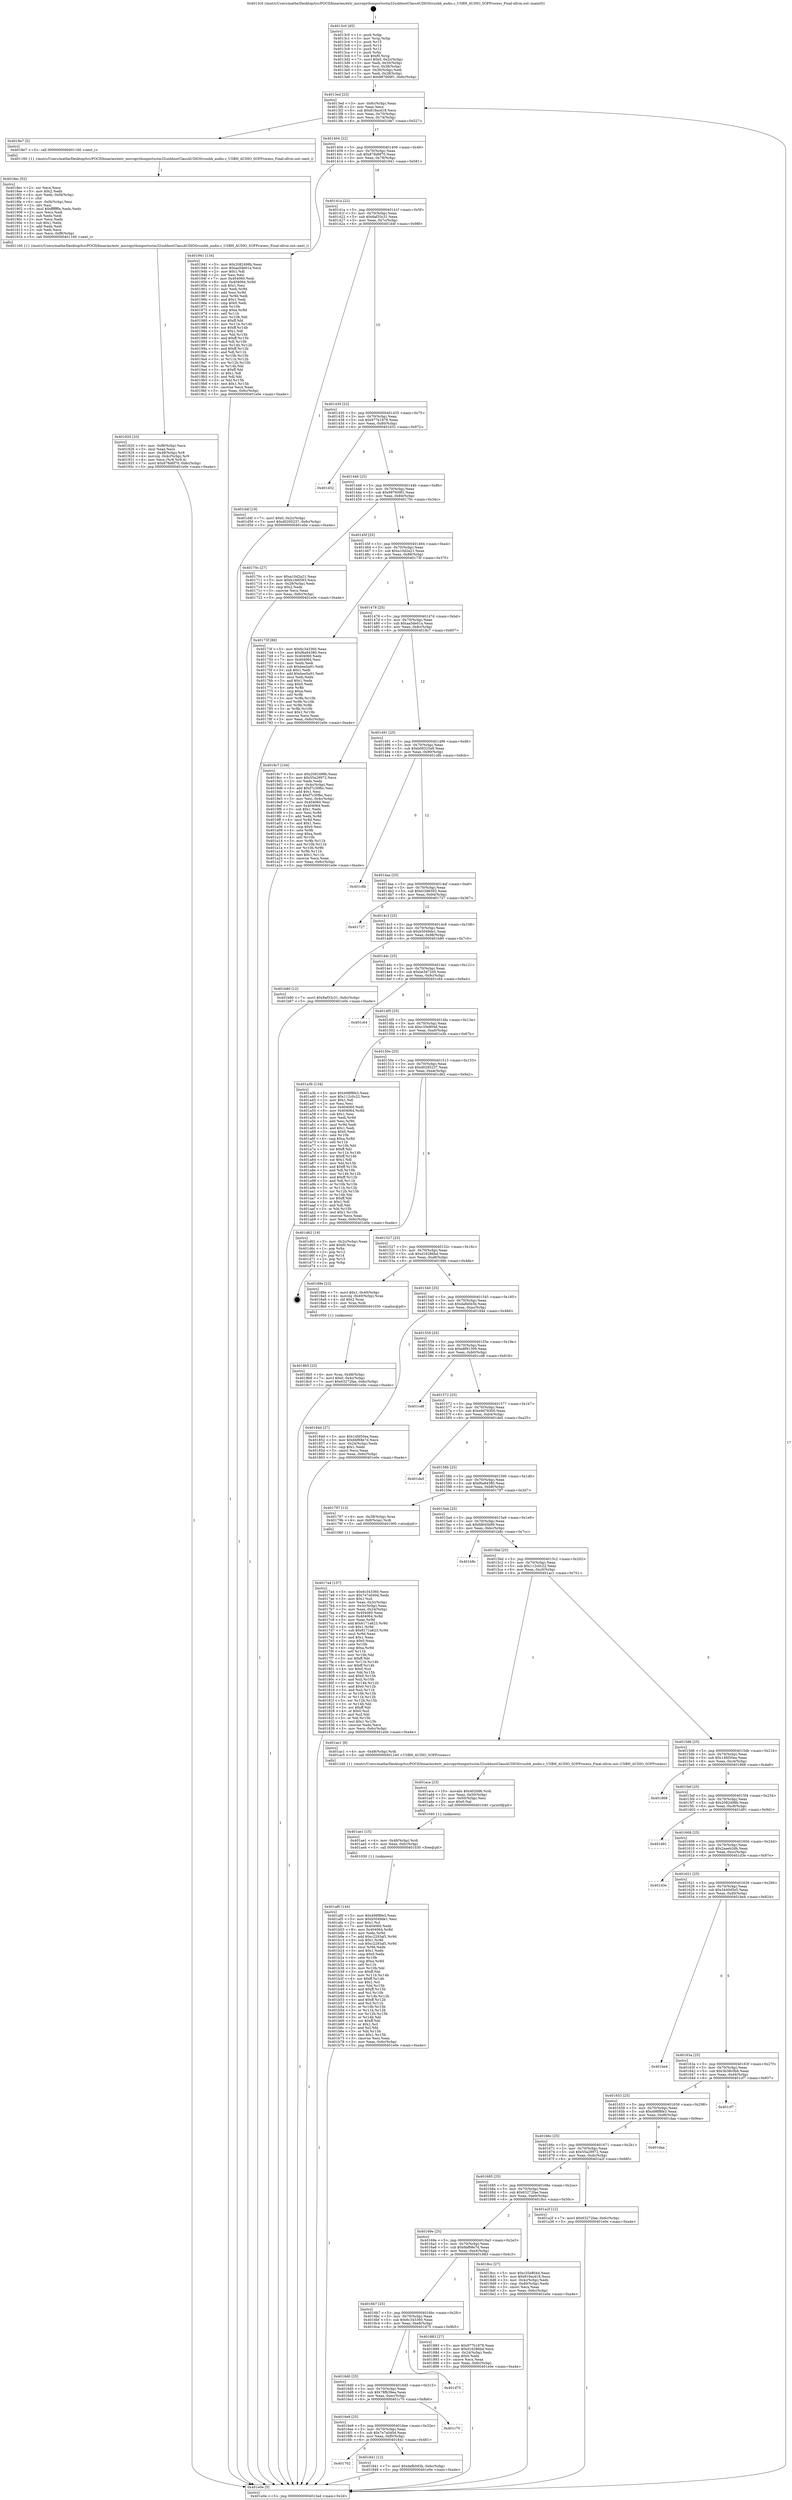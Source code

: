 digraph "0x4013c0" {
  label = "0x4013c0 (/mnt/c/Users/mathe/Desktop/tcc/POCII/binaries/extr_micropythonportsstm32usbhostClassAUDIOSrcusbh_audio.c_USBH_AUDIO_SOFProcess_Final-ollvm.out::main(0))"
  labelloc = "t"
  node[shape=record]

  Entry [label="",width=0.3,height=0.3,shape=circle,fillcolor=black,style=filled]
  "0x4013ed" [label="{
     0x4013ed [23]\l
     | [instrs]\l
     &nbsp;&nbsp;0x4013ed \<+3\>: mov -0x6c(%rbp),%eax\l
     &nbsp;&nbsp;0x4013f0 \<+2\>: mov %eax,%ecx\l
     &nbsp;&nbsp;0x4013f2 \<+6\>: sub $0x819acd18,%ecx\l
     &nbsp;&nbsp;0x4013f8 \<+3\>: mov %eax,-0x70(%rbp)\l
     &nbsp;&nbsp;0x4013fb \<+3\>: mov %ecx,-0x74(%rbp)\l
     &nbsp;&nbsp;0x4013fe \<+6\>: je 00000000004018e7 \<main+0x527\>\l
  }"]
  "0x4018e7" [label="{
     0x4018e7 [5]\l
     | [instrs]\l
     &nbsp;&nbsp;0x4018e7 \<+5\>: call 0000000000401160 \<next_i\>\l
     | [calls]\l
     &nbsp;&nbsp;0x401160 \{1\} (/mnt/c/Users/mathe/Desktop/tcc/POCII/binaries/extr_micropythonportsstm32usbhostClassAUDIOSrcusbh_audio.c_USBH_AUDIO_SOFProcess_Final-ollvm.out::next_i)\l
  }"]
  "0x401404" [label="{
     0x401404 [22]\l
     | [instrs]\l
     &nbsp;&nbsp;0x401404 \<+5\>: jmp 0000000000401409 \<main+0x49\>\l
     &nbsp;&nbsp;0x401409 \<+3\>: mov -0x70(%rbp),%eax\l
     &nbsp;&nbsp;0x40140c \<+5\>: sub $0x878d6f70,%eax\l
     &nbsp;&nbsp;0x401411 \<+3\>: mov %eax,-0x78(%rbp)\l
     &nbsp;&nbsp;0x401414 \<+6\>: je 0000000000401941 \<main+0x581\>\l
  }"]
  Exit [label="",width=0.3,height=0.3,shape=circle,fillcolor=black,style=filled,peripheries=2]
  "0x401941" [label="{
     0x401941 [134]\l
     | [instrs]\l
     &nbsp;&nbsp;0x401941 \<+5\>: mov $0x2082498b,%eax\l
     &nbsp;&nbsp;0x401946 \<+5\>: mov $0xaa5de01a,%ecx\l
     &nbsp;&nbsp;0x40194b \<+2\>: mov $0x1,%dl\l
     &nbsp;&nbsp;0x40194d \<+2\>: xor %esi,%esi\l
     &nbsp;&nbsp;0x40194f \<+7\>: mov 0x404060,%edi\l
     &nbsp;&nbsp;0x401956 \<+8\>: mov 0x404064,%r8d\l
     &nbsp;&nbsp;0x40195e \<+3\>: sub $0x1,%esi\l
     &nbsp;&nbsp;0x401961 \<+3\>: mov %edi,%r9d\l
     &nbsp;&nbsp;0x401964 \<+3\>: add %esi,%r9d\l
     &nbsp;&nbsp;0x401967 \<+4\>: imul %r9d,%edi\l
     &nbsp;&nbsp;0x40196b \<+3\>: and $0x1,%edi\l
     &nbsp;&nbsp;0x40196e \<+3\>: cmp $0x0,%edi\l
     &nbsp;&nbsp;0x401971 \<+4\>: sete %r10b\l
     &nbsp;&nbsp;0x401975 \<+4\>: cmp $0xa,%r8d\l
     &nbsp;&nbsp;0x401979 \<+4\>: setl %r11b\l
     &nbsp;&nbsp;0x40197d \<+3\>: mov %r10b,%bl\l
     &nbsp;&nbsp;0x401980 \<+3\>: xor $0xff,%bl\l
     &nbsp;&nbsp;0x401983 \<+3\>: mov %r11b,%r14b\l
     &nbsp;&nbsp;0x401986 \<+4\>: xor $0xff,%r14b\l
     &nbsp;&nbsp;0x40198a \<+3\>: xor $0x1,%dl\l
     &nbsp;&nbsp;0x40198d \<+3\>: mov %bl,%r15b\l
     &nbsp;&nbsp;0x401990 \<+4\>: and $0xff,%r15b\l
     &nbsp;&nbsp;0x401994 \<+3\>: and %dl,%r10b\l
     &nbsp;&nbsp;0x401997 \<+3\>: mov %r14b,%r12b\l
     &nbsp;&nbsp;0x40199a \<+4\>: and $0xff,%r12b\l
     &nbsp;&nbsp;0x40199e \<+3\>: and %dl,%r11b\l
     &nbsp;&nbsp;0x4019a1 \<+3\>: or %r10b,%r15b\l
     &nbsp;&nbsp;0x4019a4 \<+3\>: or %r11b,%r12b\l
     &nbsp;&nbsp;0x4019a7 \<+3\>: xor %r12b,%r15b\l
     &nbsp;&nbsp;0x4019aa \<+3\>: or %r14b,%bl\l
     &nbsp;&nbsp;0x4019ad \<+3\>: xor $0xff,%bl\l
     &nbsp;&nbsp;0x4019b0 \<+3\>: or $0x1,%dl\l
     &nbsp;&nbsp;0x4019b3 \<+2\>: and %dl,%bl\l
     &nbsp;&nbsp;0x4019b5 \<+3\>: or %bl,%r15b\l
     &nbsp;&nbsp;0x4019b8 \<+4\>: test $0x1,%r15b\l
     &nbsp;&nbsp;0x4019bc \<+3\>: cmovne %ecx,%eax\l
     &nbsp;&nbsp;0x4019bf \<+3\>: mov %eax,-0x6c(%rbp)\l
     &nbsp;&nbsp;0x4019c2 \<+5\>: jmp 0000000000401e0e \<main+0xa4e\>\l
  }"]
  "0x40141a" [label="{
     0x40141a [22]\l
     | [instrs]\l
     &nbsp;&nbsp;0x40141a \<+5\>: jmp 000000000040141f \<main+0x5f\>\l
     &nbsp;&nbsp;0x40141f \<+3\>: mov -0x70(%rbp),%eax\l
     &nbsp;&nbsp;0x401422 \<+5\>: sub $0x8af33c31,%eax\l
     &nbsp;&nbsp;0x401427 \<+3\>: mov %eax,-0x7c(%rbp)\l
     &nbsp;&nbsp;0x40142a \<+6\>: je 0000000000401d4f \<main+0x98f\>\l
  }"]
  "0x401af0" [label="{
     0x401af0 [144]\l
     | [instrs]\l
     &nbsp;&nbsp;0x401af0 \<+5\>: mov $0x498f8fe3,%eax\l
     &nbsp;&nbsp;0x401af5 \<+5\>: mov $0xb5049de1,%esi\l
     &nbsp;&nbsp;0x401afa \<+2\>: mov $0x1,%cl\l
     &nbsp;&nbsp;0x401afc \<+7\>: mov 0x404060,%edx\l
     &nbsp;&nbsp;0x401b03 \<+8\>: mov 0x404064,%r8d\l
     &nbsp;&nbsp;0x401b0b \<+3\>: mov %edx,%r9d\l
     &nbsp;&nbsp;0x401b0e \<+7\>: add $0xc2293af1,%r9d\l
     &nbsp;&nbsp;0x401b15 \<+4\>: sub $0x1,%r9d\l
     &nbsp;&nbsp;0x401b19 \<+7\>: sub $0xc2293af1,%r9d\l
     &nbsp;&nbsp;0x401b20 \<+4\>: imul %r9d,%edx\l
     &nbsp;&nbsp;0x401b24 \<+3\>: and $0x1,%edx\l
     &nbsp;&nbsp;0x401b27 \<+3\>: cmp $0x0,%edx\l
     &nbsp;&nbsp;0x401b2a \<+4\>: sete %r10b\l
     &nbsp;&nbsp;0x401b2e \<+4\>: cmp $0xa,%r8d\l
     &nbsp;&nbsp;0x401b32 \<+4\>: setl %r11b\l
     &nbsp;&nbsp;0x401b36 \<+3\>: mov %r10b,%bl\l
     &nbsp;&nbsp;0x401b39 \<+3\>: xor $0xff,%bl\l
     &nbsp;&nbsp;0x401b3c \<+3\>: mov %r11b,%r14b\l
     &nbsp;&nbsp;0x401b3f \<+4\>: xor $0xff,%r14b\l
     &nbsp;&nbsp;0x401b43 \<+3\>: xor $0x1,%cl\l
     &nbsp;&nbsp;0x401b46 \<+3\>: mov %bl,%r15b\l
     &nbsp;&nbsp;0x401b49 \<+4\>: and $0xff,%r15b\l
     &nbsp;&nbsp;0x401b4d \<+3\>: and %cl,%r10b\l
     &nbsp;&nbsp;0x401b50 \<+3\>: mov %r14b,%r12b\l
     &nbsp;&nbsp;0x401b53 \<+4\>: and $0xff,%r12b\l
     &nbsp;&nbsp;0x401b57 \<+3\>: and %cl,%r11b\l
     &nbsp;&nbsp;0x401b5a \<+3\>: or %r10b,%r15b\l
     &nbsp;&nbsp;0x401b5d \<+3\>: or %r11b,%r12b\l
     &nbsp;&nbsp;0x401b60 \<+3\>: xor %r12b,%r15b\l
     &nbsp;&nbsp;0x401b63 \<+3\>: or %r14b,%bl\l
     &nbsp;&nbsp;0x401b66 \<+3\>: xor $0xff,%bl\l
     &nbsp;&nbsp;0x401b69 \<+3\>: or $0x1,%cl\l
     &nbsp;&nbsp;0x401b6c \<+2\>: and %cl,%bl\l
     &nbsp;&nbsp;0x401b6e \<+3\>: or %bl,%r15b\l
     &nbsp;&nbsp;0x401b71 \<+4\>: test $0x1,%r15b\l
     &nbsp;&nbsp;0x401b75 \<+3\>: cmovne %esi,%eax\l
     &nbsp;&nbsp;0x401b78 \<+3\>: mov %eax,-0x6c(%rbp)\l
     &nbsp;&nbsp;0x401b7b \<+5\>: jmp 0000000000401e0e \<main+0xa4e\>\l
  }"]
  "0x401d4f" [label="{
     0x401d4f [19]\l
     | [instrs]\l
     &nbsp;&nbsp;0x401d4f \<+7\>: movl $0x0,-0x2c(%rbp)\l
     &nbsp;&nbsp;0x401d56 \<+7\>: movl $0xd0295237,-0x6c(%rbp)\l
     &nbsp;&nbsp;0x401d5d \<+5\>: jmp 0000000000401e0e \<main+0xa4e\>\l
  }"]
  "0x401430" [label="{
     0x401430 [22]\l
     | [instrs]\l
     &nbsp;&nbsp;0x401430 \<+5\>: jmp 0000000000401435 \<main+0x75\>\l
     &nbsp;&nbsp;0x401435 \<+3\>: mov -0x70(%rbp),%eax\l
     &nbsp;&nbsp;0x401438 \<+5\>: sub $0x977b1878,%eax\l
     &nbsp;&nbsp;0x40143d \<+3\>: mov %eax,-0x80(%rbp)\l
     &nbsp;&nbsp;0x401440 \<+6\>: je 0000000000401d32 \<main+0x972\>\l
  }"]
  "0x401ae1" [label="{
     0x401ae1 [15]\l
     | [instrs]\l
     &nbsp;&nbsp;0x401ae1 \<+4\>: mov -0x48(%rbp),%rdi\l
     &nbsp;&nbsp;0x401ae5 \<+6\>: mov %eax,-0xfc(%rbp)\l
     &nbsp;&nbsp;0x401aeb \<+5\>: call 0000000000401030 \<free@plt\>\l
     | [calls]\l
     &nbsp;&nbsp;0x401030 \{1\} (unknown)\l
  }"]
  "0x401d32" [label="{
     0x401d32\l
  }", style=dashed]
  "0x401446" [label="{
     0x401446 [25]\l
     | [instrs]\l
     &nbsp;&nbsp;0x401446 \<+5\>: jmp 000000000040144b \<main+0x8b\>\l
     &nbsp;&nbsp;0x40144b \<+3\>: mov -0x70(%rbp),%eax\l
     &nbsp;&nbsp;0x40144e \<+5\>: sub $0x987609f1,%eax\l
     &nbsp;&nbsp;0x401453 \<+6\>: mov %eax,-0x84(%rbp)\l
     &nbsp;&nbsp;0x401459 \<+6\>: je 000000000040170c \<main+0x34c\>\l
  }"]
  "0x401aca" [label="{
     0x401aca [23]\l
     | [instrs]\l
     &nbsp;&nbsp;0x401aca \<+10\>: movabs $0x4020d6,%rdi\l
     &nbsp;&nbsp;0x401ad4 \<+3\>: mov %eax,-0x50(%rbp)\l
     &nbsp;&nbsp;0x401ad7 \<+3\>: mov -0x50(%rbp),%esi\l
     &nbsp;&nbsp;0x401ada \<+2\>: mov $0x0,%al\l
     &nbsp;&nbsp;0x401adc \<+5\>: call 0000000000401040 \<printf@plt\>\l
     | [calls]\l
     &nbsp;&nbsp;0x401040 \{1\} (unknown)\l
  }"]
  "0x40170c" [label="{
     0x40170c [27]\l
     | [instrs]\l
     &nbsp;&nbsp;0x40170c \<+5\>: mov $0xa10d2a21,%eax\l
     &nbsp;&nbsp;0x401711 \<+5\>: mov $0xb1fd6593,%ecx\l
     &nbsp;&nbsp;0x401716 \<+3\>: mov -0x28(%rbp),%edx\l
     &nbsp;&nbsp;0x401719 \<+3\>: cmp $0x2,%edx\l
     &nbsp;&nbsp;0x40171c \<+3\>: cmovne %ecx,%eax\l
     &nbsp;&nbsp;0x40171f \<+3\>: mov %eax,-0x6c(%rbp)\l
     &nbsp;&nbsp;0x401722 \<+5\>: jmp 0000000000401e0e \<main+0xa4e\>\l
  }"]
  "0x40145f" [label="{
     0x40145f [25]\l
     | [instrs]\l
     &nbsp;&nbsp;0x40145f \<+5\>: jmp 0000000000401464 \<main+0xa4\>\l
     &nbsp;&nbsp;0x401464 \<+3\>: mov -0x70(%rbp),%eax\l
     &nbsp;&nbsp;0x401467 \<+5\>: sub $0xa10d2a21,%eax\l
     &nbsp;&nbsp;0x40146c \<+6\>: mov %eax,-0x88(%rbp)\l
     &nbsp;&nbsp;0x401472 \<+6\>: je 000000000040173f \<main+0x37f\>\l
  }"]
  "0x401e0e" [label="{
     0x401e0e [5]\l
     | [instrs]\l
     &nbsp;&nbsp;0x401e0e \<+5\>: jmp 00000000004013ed \<main+0x2d\>\l
  }"]
  "0x4013c0" [label="{
     0x4013c0 [45]\l
     | [instrs]\l
     &nbsp;&nbsp;0x4013c0 \<+1\>: push %rbp\l
     &nbsp;&nbsp;0x4013c1 \<+3\>: mov %rsp,%rbp\l
     &nbsp;&nbsp;0x4013c4 \<+2\>: push %r15\l
     &nbsp;&nbsp;0x4013c6 \<+2\>: push %r14\l
     &nbsp;&nbsp;0x4013c8 \<+2\>: push %r12\l
     &nbsp;&nbsp;0x4013ca \<+1\>: push %rbx\l
     &nbsp;&nbsp;0x4013cb \<+7\>: sub $0xf0,%rsp\l
     &nbsp;&nbsp;0x4013d2 \<+7\>: movl $0x0,-0x2c(%rbp)\l
     &nbsp;&nbsp;0x4013d9 \<+3\>: mov %edi,-0x30(%rbp)\l
     &nbsp;&nbsp;0x4013dc \<+4\>: mov %rsi,-0x38(%rbp)\l
     &nbsp;&nbsp;0x4013e0 \<+3\>: mov -0x30(%rbp),%edi\l
     &nbsp;&nbsp;0x4013e3 \<+3\>: mov %edi,-0x28(%rbp)\l
     &nbsp;&nbsp;0x4013e6 \<+7\>: movl $0x987609f1,-0x6c(%rbp)\l
  }"]
  "0x401920" [label="{
     0x401920 [33]\l
     | [instrs]\l
     &nbsp;&nbsp;0x401920 \<+6\>: mov -0xf8(%rbp),%ecx\l
     &nbsp;&nbsp;0x401926 \<+3\>: imul %eax,%ecx\l
     &nbsp;&nbsp;0x401929 \<+4\>: mov -0x48(%rbp),%r8\l
     &nbsp;&nbsp;0x40192d \<+4\>: movslq -0x4c(%rbp),%r9\l
     &nbsp;&nbsp;0x401931 \<+4\>: mov %ecx,(%r8,%r9,4)\l
     &nbsp;&nbsp;0x401935 \<+7\>: movl $0x878d6f70,-0x6c(%rbp)\l
     &nbsp;&nbsp;0x40193c \<+5\>: jmp 0000000000401e0e \<main+0xa4e\>\l
  }"]
  "0x40173f" [label="{
     0x40173f [88]\l
     | [instrs]\l
     &nbsp;&nbsp;0x40173f \<+5\>: mov $0x6c343360,%eax\l
     &nbsp;&nbsp;0x401744 \<+5\>: mov $0xf6a94380,%ecx\l
     &nbsp;&nbsp;0x401749 \<+7\>: mov 0x404060,%edx\l
     &nbsp;&nbsp;0x401750 \<+7\>: mov 0x404064,%esi\l
     &nbsp;&nbsp;0x401757 \<+2\>: mov %edx,%edi\l
     &nbsp;&nbsp;0x401759 \<+6\>: sub $0xbee5a91,%edi\l
     &nbsp;&nbsp;0x40175f \<+3\>: sub $0x1,%edi\l
     &nbsp;&nbsp;0x401762 \<+6\>: add $0xbee5a91,%edi\l
     &nbsp;&nbsp;0x401768 \<+3\>: imul %edi,%edx\l
     &nbsp;&nbsp;0x40176b \<+3\>: and $0x1,%edx\l
     &nbsp;&nbsp;0x40176e \<+3\>: cmp $0x0,%edx\l
     &nbsp;&nbsp;0x401771 \<+4\>: sete %r8b\l
     &nbsp;&nbsp;0x401775 \<+3\>: cmp $0xa,%esi\l
     &nbsp;&nbsp;0x401778 \<+4\>: setl %r9b\l
     &nbsp;&nbsp;0x40177c \<+3\>: mov %r8b,%r10b\l
     &nbsp;&nbsp;0x40177f \<+3\>: and %r9b,%r10b\l
     &nbsp;&nbsp;0x401782 \<+3\>: xor %r9b,%r8b\l
     &nbsp;&nbsp;0x401785 \<+3\>: or %r8b,%r10b\l
     &nbsp;&nbsp;0x401788 \<+4\>: test $0x1,%r10b\l
     &nbsp;&nbsp;0x40178c \<+3\>: cmovne %ecx,%eax\l
     &nbsp;&nbsp;0x40178f \<+3\>: mov %eax,-0x6c(%rbp)\l
     &nbsp;&nbsp;0x401792 \<+5\>: jmp 0000000000401e0e \<main+0xa4e\>\l
  }"]
  "0x401478" [label="{
     0x401478 [25]\l
     | [instrs]\l
     &nbsp;&nbsp;0x401478 \<+5\>: jmp 000000000040147d \<main+0xbd\>\l
     &nbsp;&nbsp;0x40147d \<+3\>: mov -0x70(%rbp),%eax\l
     &nbsp;&nbsp;0x401480 \<+5\>: sub $0xaa5de01a,%eax\l
     &nbsp;&nbsp;0x401485 \<+6\>: mov %eax,-0x8c(%rbp)\l
     &nbsp;&nbsp;0x40148b \<+6\>: je 00000000004019c7 \<main+0x607\>\l
  }"]
  "0x4018ec" [label="{
     0x4018ec [52]\l
     | [instrs]\l
     &nbsp;&nbsp;0x4018ec \<+2\>: xor %ecx,%ecx\l
     &nbsp;&nbsp;0x4018ee \<+5\>: mov $0x2,%edx\l
     &nbsp;&nbsp;0x4018f3 \<+6\>: mov %edx,-0xf4(%rbp)\l
     &nbsp;&nbsp;0x4018f9 \<+1\>: cltd\l
     &nbsp;&nbsp;0x4018fa \<+6\>: mov -0xf4(%rbp),%esi\l
     &nbsp;&nbsp;0x401900 \<+2\>: idiv %esi\l
     &nbsp;&nbsp;0x401902 \<+6\>: imul $0xfffffffe,%edx,%edx\l
     &nbsp;&nbsp;0x401908 \<+2\>: mov %ecx,%edi\l
     &nbsp;&nbsp;0x40190a \<+2\>: sub %edx,%edi\l
     &nbsp;&nbsp;0x40190c \<+2\>: mov %ecx,%edx\l
     &nbsp;&nbsp;0x40190e \<+3\>: sub $0x1,%edx\l
     &nbsp;&nbsp;0x401911 \<+2\>: add %edx,%edi\l
     &nbsp;&nbsp;0x401913 \<+2\>: sub %edi,%ecx\l
     &nbsp;&nbsp;0x401915 \<+6\>: mov %ecx,-0xf8(%rbp)\l
     &nbsp;&nbsp;0x40191b \<+5\>: call 0000000000401160 \<next_i\>\l
     | [calls]\l
     &nbsp;&nbsp;0x401160 \{1\} (/mnt/c/Users/mathe/Desktop/tcc/POCII/binaries/extr_micropythonportsstm32usbhostClassAUDIOSrcusbh_audio.c_USBH_AUDIO_SOFProcess_Final-ollvm.out::next_i)\l
  }"]
  "0x4019c7" [label="{
     0x4019c7 [104]\l
     | [instrs]\l
     &nbsp;&nbsp;0x4019c7 \<+5\>: mov $0x2082498b,%eax\l
     &nbsp;&nbsp;0x4019cc \<+5\>: mov $0x55a29972,%ecx\l
     &nbsp;&nbsp;0x4019d1 \<+2\>: xor %edx,%edx\l
     &nbsp;&nbsp;0x4019d3 \<+3\>: mov -0x4c(%rbp),%esi\l
     &nbsp;&nbsp;0x4019d6 \<+6\>: add $0xf7c30fbc,%esi\l
     &nbsp;&nbsp;0x4019dc \<+3\>: add $0x1,%esi\l
     &nbsp;&nbsp;0x4019df \<+6\>: sub $0xf7c30fbc,%esi\l
     &nbsp;&nbsp;0x4019e5 \<+3\>: mov %esi,-0x4c(%rbp)\l
     &nbsp;&nbsp;0x4019e8 \<+7\>: mov 0x404060,%esi\l
     &nbsp;&nbsp;0x4019ef \<+7\>: mov 0x404064,%edi\l
     &nbsp;&nbsp;0x4019f6 \<+3\>: sub $0x1,%edx\l
     &nbsp;&nbsp;0x4019f9 \<+3\>: mov %esi,%r8d\l
     &nbsp;&nbsp;0x4019fc \<+3\>: add %edx,%r8d\l
     &nbsp;&nbsp;0x4019ff \<+4\>: imul %r8d,%esi\l
     &nbsp;&nbsp;0x401a03 \<+3\>: and $0x1,%esi\l
     &nbsp;&nbsp;0x401a06 \<+3\>: cmp $0x0,%esi\l
     &nbsp;&nbsp;0x401a09 \<+4\>: sete %r9b\l
     &nbsp;&nbsp;0x401a0d \<+3\>: cmp $0xa,%edi\l
     &nbsp;&nbsp;0x401a10 \<+4\>: setl %r10b\l
     &nbsp;&nbsp;0x401a14 \<+3\>: mov %r9b,%r11b\l
     &nbsp;&nbsp;0x401a17 \<+3\>: and %r10b,%r11b\l
     &nbsp;&nbsp;0x401a1a \<+3\>: xor %r10b,%r9b\l
     &nbsp;&nbsp;0x401a1d \<+3\>: or %r9b,%r11b\l
     &nbsp;&nbsp;0x401a20 \<+4\>: test $0x1,%r11b\l
     &nbsp;&nbsp;0x401a24 \<+3\>: cmovne %ecx,%eax\l
     &nbsp;&nbsp;0x401a27 \<+3\>: mov %eax,-0x6c(%rbp)\l
     &nbsp;&nbsp;0x401a2a \<+5\>: jmp 0000000000401e0e \<main+0xa4e\>\l
  }"]
  "0x401491" [label="{
     0x401491 [25]\l
     | [instrs]\l
     &nbsp;&nbsp;0x401491 \<+5\>: jmp 0000000000401496 \<main+0xd6\>\l
     &nbsp;&nbsp;0x401496 \<+3\>: mov -0x70(%rbp),%eax\l
     &nbsp;&nbsp;0x401499 \<+5\>: sub $0xb09325a9,%eax\l
     &nbsp;&nbsp;0x40149e \<+6\>: mov %eax,-0x90(%rbp)\l
     &nbsp;&nbsp;0x4014a4 \<+6\>: je 0000000000401c8b \<main+0x8cb\>\l
  }"]
  "0x4018b5" [label="{
     0x4018b5 [23]\l
     | [instrs]\l
     &nbsp;&nbsp;0x4018b5 \<+4\>: mov %rax,-0x48(%rbp)\l
     &nbsp;&nbsp;0x4018b9 \<+7\>: movl $0x0,-0x4c(%rbp)\l
     &nbsp;&nbsp;0x4018c0 \<+7\>: movl $0x63272fae,-0x6c(%rbp)\l
     &nbsp;&nbsp;0x4018c7 \<+5\>: jmp 0000000000401e0e \<main+0xa4e\>\l
  }"]
  "0x401c8b" [label="{
     0x401c8b\l
  }", style=dashed]
  "0x4014aa" [label="{
     0x4014aa [25]\l
     | [instrs]\l
     &nbsp;&nbsp;0x4014aa \<+5\>: jmp 00000000004014af \<main+0xef\>\l
     &nbsp;&nbsp;0x4014af \<+3\>: mov -0x70(%rbp),%eax\l
     &nbsp;&nbsp;0x4014b2 \<+5\>: sub $0xb1fd6593,%eax\l
     &nbsp;&nbsp;0x4014b7 \<+6\>: mov %eax,-0x94(%rbp)\l
     &nbsp;&nbsp;0x4014bd \<+6\>: je 0000000000401727 \<main+0x367\>\l
  }"]
  "0x401702" [label="{
     0x401702\l
  }", style=dashed]
  "0x401727" [label="{
     0x401727\l
  }", style=dashed]
  "0x4014c3" [label="{
     0x4014c3 [25]\l
     | [instrs]\l
     &nbsp;&nbsp;0x4014c3 \<+5\>: jmp 00000000004014c8 \<main+0x108\>\l
     &nbsp;&nbsp;0x4014c8 \<+3\>: mov -0x70(%rbp),%eax\l
     &nbsp;&nbsp;0x4014cb \<+5\>: sub $0xb5049de1,%eax\l
     &nbsp;&nbsp;0x4014d0 \<+6\>: mov %eax,-0x98(%rbp)\l
     &nbsp;&nbsp;0x4014d6 \<+6\>: je 0000000000401b80 \<main+0x7c0\>\l
  }"]
  "0x401841" [label="{
     0x401841 [12]\l
     | [instrs]\l
     &nbsp;&nbsp;0x401841 \<+7\>: movl $0xdafb0d3b,-0x6c(%rbp)\l
     &nbsp;&nbsp;0x401848 \<+5\>: jmp 0000000000401e0e \<main+0xa4e\>\l
  }"]
  "0x401b80" [label="{
     0x401b80 [12]\l
     | [instrs]\l
     &nbsp;&nbsp;0x401b80 \<+7\>: movl $0x8af33c31,-0x6c(%rbp)\l
     &nbsp;&nbsp;0x401b87 \<+5\>: jmp 0000000000401e0e \<main+0xa4e\>\l
  }"]
  "0x4014dc" [label="{
     0x4014dc [25]\l
     | [instrs]\l
     &nbsp;&nbsp;0x4014dc \<+5\>: jmp 00000000004014e1 \<main+0x121\>\l
     &nbsp;&nbsp;0x4014e1 \<+3\>: mov -0x70(%rbp),%eax\l
     &nbsp;&nbsp;0x4014e4 \<+5\>: sub $0xbe3d72d5,%eax\l
     &nbsp;&nbsp;0x4014e9 \<+6\>: mov %eax,-0x9c(%rbp)\l
     &nbsp;&nbsp;0x4014ef \<+6\>: je 0000000000401c64 \<main+0x8a4\>\l
  }"]
  "0x4016e9" [label="{
     0x4016e9 [25]\l
     | [instrs]\l
     &nbsp;&nbsp;0x4016e9 \<+5\>: jmp 00000000004016ee \<main+0x32e\>\l
     &nbsp;&nbsp;0x4016ee \<+3\>: mov -0x70(%rbp),%eax\l
     &nbsp;&nbsp;0x4016f1 \<+5\>: sub $0x7e7a040d,%eax\l
     &nbsp;&nbsp;0x4016f6 \<+6\>: mov %eax,-0xf0(%rbp)\l
     &nbsp;&nbsp;0x4016fc \<+6\>: je 0000000000401841 \<main+0x481\>\l
  }"]
  "0x401c64" [label="{
     0x401c64\l
  }", style=dashed]
  "0x4014f5" [label="{
     0x4014f5 [25]\l
     | [instrs]\l
     &nbsp;&nbsp;0x4014f5 \<+5\>: jmp 00000000004014fa \<main+0x13a\>\l
     &nbsp;&nbsp;0x4014fa \<+3\>: mov -0x70(%rbp),%eax\l
     &nbsp;&nbsp;0x4014fd \<+5\>: sub $0xc35e804d,%eax\l
     &nbsp;&nbsp;0x401502 \<+6\>: mov %eax,-0xa0(%rbp)\l
     &nbsp;&nbsp;0x401508 \<+6\>: je 0000000000401a3b \<main+0x67b\>\l
  }"]
  "0x401c70" [label="{
     0x401c70\l
  }", style=dashed]
  "0x401a3b" [label="{
     0x401a3b [134]\l
     | [instrs]\l
     &nbsp;&nbsp;0x401a3b \<+5\>: mov $0x498f8fe3,%eax\l
     &nbsp;&nbsp;0x401a40 \<+5\>: mov $0x112c0c22,%ecx\l
     &nbsp;&nbsp;0x401a45 \<+2\>: mov $0x1,%dl\l
     &nbsp;&nbsp;0x401a47 \<+2\>: xor %esi,%esi\l
     &nbsp;&nbsp;0x401a49 \<+7\>: mov 0x404060,%edi\l
     &nbsp;&nbsp;0x401a50 \<+8\>: mov 0x404064,%r8d\l
     &nbsp;&nbsp;0x401a58 \<+3\>: sub $0x1,%esi\l
     &nbsp;&nbsp;0x401a5b \<+3\>: mov %edi,%r9d\l
     &nbsp;&nbsp;0x401a5e \<+3\>: add %esi,%r9d\l
     &nbsp;&nbsp;0x401a61 \<+4\>: imul %r9d,%edi\l
     &nbsp;&nbsp;0x401a65 \<+3\>: and $0x1,%edi\l
     &nbsp;&nbsp;0x401a68 \<+3\>: cmp $0x0,%edi\l
     &nbsp;&nbsp;0x401a6b \<+4\>: sete %r10b\l
     &nbsp;&nbsp;0x401a6f \<+4\>: cmp $0xa,%r8d\l
     &nbsp;&nbsp;0x401a73 \<+4\>: setl %r11b\l
     &nbsp;&nbsp;0x401a77 \<+3\>: mov %r10b,%bl\l
     &nbsp;&nbsp;0x401a7a \<+3\>: xor $0xff,%bl\l
     &nbsp;&nbsp;0x401a7d \<+3\>: mov %r11b,%r14b\l
     &nbsp;&nbsp;0x401a80 \<+4\>: xor $0xff,%r14b\l
     &nbsp;&nbsp;0x401a84 \<+3\>: xor $0x1,%dl\l
     &nbsp;&nbsp;0x401a87 \<+3\>: mov %bl,%r15b\l
     &nbsp;&nbsp;0x401a8a \<+4\>: and $0xff,%r15b\l
     &nbsp;&nbsp;0x401a8e \<+3\>: and %dl,%r10b\l
     &nbsp;&nbsp;0x401a91 \<+3\>: mov %r14b,%r12b\l
     &nbsp;&nbsp;0x401a94 \<+4\>: and $0xff,%r12b\l
     &nbsp;&nbsp;0x401a98 \<+3\>: and %dl,%r11b\l
     &nbsp;&nbsp;0x401a9b \<+3\>: or %r10b,%r15b\l
     &nbsp;&nbsp;0x401a9e \<+3\>: or %r11b,%r12b\l
     &nbsp;&nbsp;0x401aa1 \<+3\>: xor %r12b,%r15b\l
     &nbsp;&nbsp;0x401aa4 \<+3\>: or %r14b,%bl\l
     &nbsp;&nbsp;0x401aa7 \<+3\>: xor $0xff,%bl\l
     &nbsp;&nbsp;0x401aaa \<+3\>: or $0x1,%dl\l
     &nbsp;&nbsp;0x401aad \<+2\>: and %dl,%bl\l
     &nbsp;&nbsp;0x401aaf \<+3\>: or %bl,%r15b\l
     &nbsp;&nbsp;0x401ab2 \<+4\>: test $0x1,%r15b\l
     &nbsp;&nbsp;0x401ab6 \<+3\>: cmovne %ecx,%eax\l
     &nbsp;&nbsp;0x401ab9 \<+3\>: mov %eax,-0x6c(%rbp)\l
     &nbsp;&nbsp;0x401abc \<+5\>: jmp 0000000000401e0e \<main+0xa4e\>\l
  }"]
  "0x40150e" [label="{
     0x40150e [25]\l
     | [instrs]\l
     &nbsp;&nbsp;0x40150e \<+5\>: jmp 0000000000401513 \<main+0x153\>\l
     &nbsp;&nbsp;0x401513 \<+3\>: mov -0x70(%rbp),%eax\l
     &nbsp;&nbsp;0x401516 \<+5\>: sub $0xd0295237,%eax\l
     &nbsp;&nbsp;0x40151b \<+6\>: mov %eax,-0xa4(%rbp)\l
     &nbsp;&nbsp;0x401521 \<+6\>: je 0000000000401d62 \<main+0x9a2\>\l
  }"]
  "0x4016d0" [label="{
     0x4016d0 [25]\l
     | [instrs]\l
     &nbsp;&nbsp;0x4016d0 \<+5\>: jmp 00000000004016d5 \<main+0x315\>\l
     &nbsp;&nbsp;0x4016d5 \<+3\>: mov -0x70(%rbp),%eax\l
     &nbsp;&nbsp;0x4016d8 \<+5\>: sub $0x78fb39ea,%eax\l
     &nbsp;&nbsp;0x4016dd \<+6\>: mov %eax,-0xec(%rbp)\l
     &nbsp;&nbsp;0x4016e3 \<+6\>: je 0000000000401c70 \<main+0x8b0\>\l
  }"]
  "0x401d62" [label="{
     0x401d62 [19]\l
     | [instrs]\l
     &nbsp;&nbsp;0x401d62 \<+3\>: mov -0x2c(%rbp),%eax\l
     &nbsp;&nbsp;0x401d65 \<+7\>: add $0xf0,%rsp\l
     &nbsp;&nbsp;0x401d6c \<+1\>: pop %rbx\l
     &nbsp;&nbsp;0x401d6d \<+2\>: pop %r12\l
     &nbsp;&nbsp;0x401d6f \<+2\>: pop %r14\l
     &nbsp;&nbsp;0x401d71 \<+2\>: pop %r15\l
     &nbsp;&nbsp;0x401d73 \<+1\>: pop %rbp\l
     &nbsp;&nbsp;0x401d74 \<+1\>: ret\l
  }"]
  "0x401527" [label="{
     0x401527 [25]\l
     | [instrs]\l
     &nbsp;&nbsp;0x401527 \<+5\>: jmp 000000000040152c \<main+0x16c\>\l
     &nbsp;&nbsp;0x40152c \<+3\>: mov -0x70(%rbp),%eax\l
     &nbsp;&nbsp;0x40152f \<+5\>: sub $0xd16286bd,%eax\l
     &nbsp;&nbsp;0x401534 \<+6\>: mov %eax,-0xa8(%rbp)\l
     &nbsp;&nbsp;0x40153a \<+6\>: je 000000000040189e \<main+0x4de\>\l
  }"]
  "0x401d75" [label="{
     0x401d75\l
  }", style=dashed]
  "0x40189e" [label="{
     0x40189e [23]\l
     | [instrs]\l
     &nbsp;&nbsp;0x40189e \<+7\>: movl $0x1,-0x40(%rbp)\l
     &nbsp;&nbsp;0x4018a5 \<+4\>: movslq -0x40(%rbp),%rax\l
     &nbsp;&nbsp;0x4018a9 \<+4\>: shl $0x2,%rax\l
     &nbsp;&nbsp;0x4018ad \<+3\>: mov %rax,%rdi\l
     &nbsp;&nbsp;0x4018b0 \<+5\>: call 0000000000401050 \<malloc@plt\>\l
     | [calls]\l
     &nbsp;&nbsp;0x401050 \{1\} (unknown)\l
  }"]
  "0x401540" [label="{
     0x401540 [25]\l
     | [instrs]\l
     &nbsp;&nbsp;0x401540 \<+5\>: jmp 0000000000401545 \<main+0x185\>\l
     &nbsp;&nbsp;0x401545 \<+3\>: mov -0x70(%rbp),%eax\l
     &nbsp;&nbsp;0x401548 \<+5\>: sub $0xdafb0d3b,%eax\l
     &nbsp;&nbsp;0x40154d \<+6\>: mov %eax,-0xac(%rbp)\l
     &nbsp;&nbsp;0x401553 \<+6\>: je 000000000040184d \<main+0x48d\>\l
  }"]
  "0x4016b7" [label="{
     0x4016b7 [25]\l
     | [instrs]\l
     &nbsp;&nbsp;0x4016b7 \<+5\>: jmp 00000000004016bc \<main+0x2fc\>\l
     &nbsp;&nbsp;0x4016bc \<+3\>: mov -0x70(%rbp),%eax\l
     &nbsp;&nbsp;0x4016bf \<+5\>: sub $0x6c343360,%eax\l
     &nbsp;&nbsp;0x4016c4 \<+6\>: mov %eax,-0xe8(%rbp)\l
     &nbsp;&nbsp;0x4016ca \<+6\>: je 0000000000401d75 \<main+0x9b5\>\l
  }"]
  "0x40184d" [label="{
     0x40184d [27]\l
     | [instrs]\l
     &nbsp;&nbsp;0x40184d \<+5\>: mov $0x14fd50ea,%eax\l
     &nbsp;&nbsp;0x401852 \<+5\>: mov $0x6bf68e7d,%ecx\l
     &nbsp;&nbsp;0x401857 \<+3\>: mov -0x24(%rbp),%edx\l
     &nbsp;&nbsp;0x40185a \<+3\>: cmp $0x1,%edx\l
     &nbsp;&nbsp;0x40185d \<+3\>: cmovl %ecx,%eax\l
     &nbsp;&nbsp;0x401860 \<+3\>: mov %eax,-0x6c(%rbp)\l
     &nbsp;&nbsp;0x401863 \<+5\>: jmp 0000000000401e0e \<main+0xa4e\>\l
  }"]
  "0x401559" [label="{
     0x401559 [25]\l
     | [instrs]\l
     &nbsp;&nbsp;0x401559 \<+5\>: jmp 000000000040155e \<main+0x19e\>\l
     &nbsp;&nbsp;0x40155e \<+3\>: mov -0x70(%rbp),%eax\l
     &nbsp;&nbsp;0x401561 \<+5\>: sub $0xe8f91309,%eax\l
     &nbsp;&nbsp;0x401566 \<+6\>: mov %eax,-0xb0(%rbp)\l
     &nbsp;&nbsp;0x40156c \<+6\>: je 0000000000401cd8 \<main+0x918\>\l
  }"]
  "0x401883" [label="{
     0x401883 [27]\l
     | [instrs]\l
     &nbsp;&nbsp;0x401883 \<+5\>: mov $0x977b1878,%eax\l
     &nbsp;&nbsp;0x401888 \<+5\>: mov $0xd16286bd,%ecx\l
     &nbsp;&nbsp;0x40188d \<+3\>: mov -0x24(%rbp),%edx\l
     &nbsp;&nbsp;0x401890 \<+3\>: cmp $0x0,%edx\l
     &nbsp;&nbsp;0x401893 \<+3\>: cmove %ecx,%eax\l
     &nbsp;&nbsp;0x401896 \<+3\>: mov %eax,-0x6c(%rbp)\l
     &nbsp;&nbsp;0x401899 \<+5\>: jmp 0000000000401e0e \<main+0xa4e\>\l
  }"]
  "0x401cd8" [label="{
     0x401cd8\l
  }", style=dashed]
  "0x401572" [label="{
     0x401572 [25]\l
     | [instrs]\l
     &nbsp;&nbsp;0x401572 \<+5\>: jmp 0000000000401577 \<main+0x1b7\>\l
     &nbsp;&nbsp;0x401577 \<+3\>: mov -0x70(%rbp),%eax\l
     &nbsp;&nbsp;0x40157a \<+5\>: sub $0xe9d78300,%eax\l
     &nbsp;&nbsp;0x40157f \<+6\>: mov %eax,-0xb4(%rbp)\l
     &nbsp;&nbsp;0x401585 \<+6\>: je 0000000000401de5 \<main+0xa25\>\l
  }"]
  "0x40169e" [label="{
     0x40169e [25]\l
     | [instrs]\l
     &nbsp;&nbsp;0x40169e \<+5\>: jmp 00000000004016a3 \<main+0x2e3\>\l
     &nbsp;&nbsp;0x4016a3 \<+3\>: mov -0x70(%rbp),%eax\l
     &nbsp;&nbsp;0x4016a6 \<+5\>: sub $0x6bf68e7d,%eax\l
     &nbsp;&nbsp;0x4016ab \<+6\>: mov %eax,-0xe4(%rbp)\l
     &nbsp;&nbsp;0x4016b1 \<+6\>: je 0000000000401883 \<main+0x4c3\>\l
  }"]
  "0x401de5" [label="{
     0x401de5\l
  }", style=dashed]
  "0x40158b" [label="{
     0x40158b [25]\l
     | [instrs]\l
     &nbsp;&nbsp;0x40158b \<+5\>: jmp 0000000000401590 \<main+0x1d0\>\l
     &nbsp;&nbsp;0x401590 \<+3\>: mov -0x70(%rbp),%eax\l
     &nbsp;&nbsp;0x401593 \<+5\>: sub $0xf6a94380,%eax\l
     &nbsp;&nbsp;0x401598 \<+6\>: mov %eax,-0xb8(%rbp)\l
     &nbsp;&nbsp;0x40159e \<+6\>: je 0000000000401797 \<main+0x3d7\>\l
  }"]
  "0x4018cc" [label="{
     0x4018cc [27]\l
     | [instrs]\l
     &nbsp;&nbsp;0x4018cc \<+5\>: mov $0xc35e804d,%eax\l
     &nbsp;&nbsp;0x4018d1 \<+5\>: mov $0x819acd18,%ecx\l
     &nbsp;&nbsp;0x4018d6 \<+3\>: mov -0x4c(%rbp),%edx\l
     &nbsp;&nbsp;0x4018d9 \<+3\>: cmp -0x40(%rbp),%edx\l
     &nbsp;&nbsp;0x4018dc \<+3\>: cmovl %ecx,%eax\l
     &nbsp;&nbsp;0x4018df \<+3\>: mov %eax,-0x6c(%rbp)\l
     &nbsp;&nbsp;0x4018e2 \<+5\>: jmp 0000000000401e0e \<main+0xa4e\>\l
  }"]
  "0x401797" [label="{
     0x401797 [13]\l
     | [instrs]\l
     &nbsp;&nbsp;0x401797 \<+4\>: mov -0x38(%rbp),%rax\l
     &nbsp;&nbsp;0x40179b \<+4\>: mov 0x8(%rax),%rdi\l
     &nbsp;&nbsp;0x40179f \<+5\>: call 0000000000401060 \<atoi@plt\>\l
     | [calls]\l
     &nbsp;&nbsp;0x401060 \{1\} (unknown)\l
  }"]
  "0x4015a4" [label="{
     0x4015a4 [25]\l
     | [instrs]\l
     &nbsp;&nbsp;0x4015a4 \<+5\>: jmp 00000000004015a9 \<main+0x1e9\>\l
     &nbsp;&nbsp;0x4015a9 \<+3\>: mov -0x70(%rbp),%eax\l
     &nbsp;&nbsp;0x4015ac \<+5\>: sub $0xfd645b99,%eax\l
     &nbsp;&nbsp;0x4015b1 \<+6\>: mov %eax,-0xbc(%rbp)\l
     &nbsp;&nbsp;0x4015b7 \<+6\>: je 0000000000401b8c \<main+0x7cc\>\l
  }"]
  "0x4017a4" [label="{
     0x4017a4 [157]\l
     | [instrs]\l
     &nbsp;&nbsp;0x4017a4 \<+5\>: mov $0x6c343360,%ecx\l
     &nbsp;&nbsp;0x4017a9 \<+5\>: mov $0x7e7a040d,%edx\l
     &nbsp;&nbsp;0x4017ae \<+3\>: mov $0x1,%sil\l
     &nbsp;&nbsp;0x4017b1 \<+3\>: mov %eax,-0x3c(%rbp)\l
     &nbsp;&nbsp;0x4017b4 \<+3\>: mov -0x3c(%rbp),%eax\l
     &nbsp;&nbsp;0x4017b7 \<+3\>: mov %eax,-0x24(%rbp)\l
     &nbsp;&nbsp;0x4017ba \<+7\>: mov 0x404060,%eax\l
     &nbsp;&nbsp;0x4017c1 \<+8\>: mov 0x404064,%r8d\l
     &nbsp;&nbsp;0x4017c9 \<+3\>: mov %eax,%r9d\l
     &nbsp;&nbsp;0x4017cc \<+7\>: add $0x6171a623,%r9d\l
     &nbsp;&nbsp;0x4017d3 \<+4\>: sub $0x1,%r9d\l
     &nbsp;&nbsp;0x4017d7 \<+7\>: sub $0x6171a623,%r9d\l
     &nbsp;&nbsp;0x4017de \<+4\>: imul %r9d,%eax\l
     &nbsp;&nbsp;0x4017e2 \<+3\>: and $0x1,%eax\l
     &nbsp;&nbsp;0x4017e5 \<+3\>: cmp $0x0,%eax\l
     &nbsp;&nbsp;0x4017e8 \<+4\>: sete %r10b\l
     &nbsp;&nbsp;0x4017ec \<+4\>: cmp $0xa,%r8d\l
     &nbsp;&nbsp;0x4017f0 \<+4\>: setl %r11b\l
     &nbsp;&nbsp;0x4017f4 \<+3\>: mov %r10b,%bl\l
     &nbsp;&nbsp;0x4017f7 \<+3\>: xor $0xff,%bl\l
     &nbsp;&nbsp;0x4017fa \<+3\>: mov %r11b,%r14b\l
     &nbsp;&nbsp;0x4017fd \<+4\>: xor $0xff,%r14b\l
     &nbsp;&nbsp;0x401801 \<+4\>: xor $0x0,%sil\l
     &nbsp;&nbsp;0x401805 \<+3\>: mov %bl,%r15b\l
     &nbsp;&nbsp;0x401808 \<+4\>: and $0x0,%r15b\l
     &nbsp;&nbsp;0x40180c \<+3\>: and %sil,%r10b\l
     &nbsp;&nbsp;0x40180f \<+3\>: mov %r14b,%r12b\l
     &nbsp;&nbsp;0x401812 \<+4\>: and $0x0,%r12b\l
     &nbsp;&nbsp;0x401816 \<+3\>: and %sil,%r11b\l
     &nbsp;&nbsp;0x401819 \<+3\>: or %r10b,%r15b\l
     &nbsp;&nbsp;0x40181c \<+3\>: or %r11b,%r12b\l
     &nbsp;&nbsp;0x40181f \<+3\>: xor %r12b,%r15b\l
     &nbsp;&nbsp;0x401822 \<+3\>: or %r14b,%bl\l
     &nbsp;&nbsp;0x401825 \<+3\>: xor $0xff,%bl\l
     &nbsp;&nbsp;0x401828 \<+4\>: or $0x0,%sil\l
     &nbsp;&nbsp;0x40182c \<+3\>: and %sil,%bl\l
     &nbsp;&nbsp;0x40182f \<+3\>: or %bl,%r15b\l
     &nbsp;&nbsp;0x401832 \<+4\>: test $0x1,%r15b\l
     &nbsp;&nbsp;0x401836 \<+3\>: cmovne %edx,%ecx\l
     &nbsp;&nbsp;0x401839 \<+3\>: mov %ecx,-0x6c(%rbp)\l
     &nbsp;&nbsp;0x40183c \<+5\>: jmp 0000000000401e0e \<main+0xa4e\>\l
  }"]
  "0x401685" [label="{
     0x401685 [25]\l
     | [instrs]\l
     &nbsp;&nbsp;0x401685 \<+5\>: jmp 000000000040168a \<main+0x2ca\>\l
     &nbsp;&nbsp;0x40168a \<+3\>: mov -0x70(%rbp),%eax\l
     &nbsp;&nbsp;0x40168d \<+5\>: sub $0x63272fae,%eax\l
     &nbsp;&nbsp;0x401692 \<+6\>: mov %eax,-0xe0(%rbp)\l
     &nbsp;&nbsp;0x401698 \<+6\>: je 00000000004018cc \<main+0x50c\>\l
  }"]
  "0x401b8c" [label="{
     0x401b8c\l
  }", style=dashed]
  "0x4015bd" [label="{
     0x4015bd [25]\l
     | [instrs]\l
     &nbsp;&nbsp;0x4015bd \<+5\>: jmp 00000000004015c2 \<main+0x202\>\l
     &nbsp;&nbsp;0x4015c2 \<+3\>: mov -0x70(%rbp),%eax\l
     &nbsp;&nbsp;0x4015c5 \<+5\>: sub $0x112c0c22,%eax\l
     &nbsp;&nbsp;0x4015ca \<+6\>: mov %eax,-0xc0(%rbp)\l
     &nbsp;&nbsp;0x4015d0 \<+6\>: je 0000000000401ac1 \<main+0x701\>\l
  }"]
  "0x401a2f" [label="{
     0x401a2f [12]\l
     | [instrs]\l
     &nbsp;&nbsp;0x401a2f \<+7\>: movl $0x63272fae,-0x6c(%rbp)\l
     &nbsp;&nbsp;0x401a36 \<+5\>: jmp 0000000000401e0e \<main+0xa4e\>\l
  }"]
  "0x401ac1" [label="{
     0x401ac1 [9]\l
     | [instrs]\l
     &nbsp;&nbsp;0x401ac1 \<+4\>: mov -0x48(%rbp),%rdi\l
     &nbsp;&nbsp;0x401ac5 \<+5\>: call 0000000000401240 \<USBH_AUDIO_SOFProcess\>\l
     | [calls]\l
     &nbsp;&nbsp;0x401240 \{1\} (/mnt/c/Users/mathe/Desktop/tcc/POCII/binaries/extr_micropythonportsstm32usbhostClassAUDIOSrcusbh_audio.c_USBH_AUDIO_SOFProcess_Final-ollvm.out::USBH_AUDIO_SOFProcess)\l
  }"]
  "0x4015d6" [label="{
     0x4015d6 [25]\l
     | [instrs]\l
     &nbsp;&nbsp;0x4015d6 \<+5\>: jmp 00000000004015db \<main+0x21b\>\l
     &nbsp;&nbsp;0x4015db \<+3\>: mov -0x70(%rbp),%eax\l
     &nbsp;&nbsp;0x4015de \<+5\>: sub $0x14fd50ea,%eax\l
     &nbsp;&nbsp;0x4015e3 \<+6\>: mov %eax,-0xc4(%rbp)\l
     &nbsp;&nbsp;0x4015e9 \<+6\>: je 0000000000401868 \<main+0x4a8\>\l
  }"]
  "0x40166c" [label="{
     0x40166c [25]\l
     | [instrs]\l
     &nbsp;&nbsp;0x40166c \<+5\>: jmp 0000000000401671 \<main+0x2b1\>\l
     &nbsp;&nbsp;0x401671 \<+3\>: mov -0x70(%rbp),%eax\l
     &nbsp;&nbsp;0x401674 \<+5\>: sub $0x55a29972,%eax\l
     &nbsp;&nbsp;0x401679 \<+6\>: mov %eax,-0xdc(%rbp)\l
     &nbsp;&nbsp;0x40167f \<+6\>: je 0000000000401a2f \<main+0x66f\>\l
  }"]
  "0x401868" [label="{
     0x401868\l
  }", style=dashed]
  "0x4015ef" [label="{
     0x4015ef [25]\l
     | [instrs]\l
     &nbsp;&nbsp;0x4015ef \<+5\>: jmp 00000000004015f4 \<main+0x234\>\l
     &nbsp;&nbsp;0x4015f4 \<+3\>: mov -0x70(%rbp),%eax\l
     &nbsp;&nbsp;0x4015f7 \<+5\>: sub $0x2082498b,%eax\l
     &nbsp;&nbsp;0x4015fc \<+6\>: mov %eax,-0xc8(%rbp)\l
     &nbsp;&nbsp;0x401602 \<+6\>: je 0000000000401d91 \<main+0x9d1\>\l
  }"]
  "0x401daa" [label="{
     0x401daa\l
  }", style=dashed]
  "0x401d91" [label="{
     0x401d91\l
  }", style=dashed]
  "0x401608" [label="{
     0x401608 [25]\l
     | [instrs]\l
     &nbsp;&nbsp;0x401608 \<+5\>: jmp 000000000040160d \<main+0x24d\>\l
     &nbsp;&nbsp;0x40160d \<+3\>: mov -0x70(%rbp),%eax\l
     &nbsp;&nbsp;0x401610 \<+5\>: sub $0x2aaeb2db,%eax\l
     &nbsp;&nbsp;0x401615 \<+6\>: mov %eax,-0xcc(%rbp)\l
     &nbsp;&nbsp;0x40161b \<+6\>: je 0000000000401d3e \<main+0x97e\>\l
  }"]
  "0x401653" [label="{
     0x401653 [25]\l
     | [instrs]\l
     &nbsp;&nbsp;0x401653 \<+5\>: jmp 0000000000401658 \<main+0x298\>\l
     &nbsp;&nbsp;0x401658 \<+3\>: mov -0x70(%rbp),%eax\l
     &nbsp;&nbsp;0x40165b \<+5\>: sub $0x498f8fe3,%eax\l
     &nbsp;&nbsp;0x401660 \<+6\>: mov %eax,-0xd8(%rbp)\l
     &nbsp;&nbsp;0x401666 \<+6\>: je 0000000000401daa \<main+0x9ea\>\l
  }"]
  "0x401d3e" [label="{
     0x401d3e\l
  }", style=dashed]
  "0x401621" [label="{
     0x401621 [25]\l
     | [instrs]\l
     &nbsp;&nbsp;0x401621 \<+5\>: jmp 0000000000401626 \<main+0x266\>\l
     &nbsp;&nbsp;0x401626 \<+3\>: mov -0x70(%rbp),%eax\l
     &nbsp;&nbsp;0x401629 \<+5\>: sub $0x3440d5e5,%eax\l
     &nbsp;&nbsp;0x40162e \<+6\>: mov %eax,-0xd0(%rbp)\l
     &nbsp;&nbsp;0x401634 \<+6\>: je 0000000000401be4 \<main+0x824\>\l
  }"]
  "0x401cf7" [label="{
     0x401cf7\l
  }", style=dashed]
  "0x401be4" [label="{
     0x401be4\l
  }", style=dashed]
  "0x40163a" [label="{
     0x40163a [25]\l
     | [instrs]\l
     &nbsp;&nbsp;0x40163a \<+5\>: jmp 000000000040163f \<main+0x27f\>\l
     &nbsp;&nbsp;0x40163f \<+3\>: mov -0x70(%rbp),%eax\l
     &nbsp;&nbsp;0x401642 \<+5\>: sub $0x3b38c0bb,%eax\l
     &nbsp;&nbsp;0x401647 \<+6\>: mov %eax,-0xd4(%rbp)\l
     &nbsp;&nbsp;0x40164d \<+6\>: je 0000000000401cf7 \<main+0x937\>\l
  }"]
  Entry -> "0x4013c0" [label=" 1"]
  "0x4013ed" -> "0x4018e7" [label=" 1"]
  "0x4013ed" -> "0x401404" [label=" 17"]
  "0x401d62" -> Exit [label=" 1"]
  "0x401404" -> "0x401941" [label=" 1"]
  "0x401404" -> "0x40141a" [label=" 16"]
  "0x401d4f" -> "0x401e0e" [label=" 1"]
  "0x40141a" -> "0x401d4f" [label=" 1"]
  "0x40141a" -> "0x401430" [label=" 15"]
  "0x401b80" -> "0x401e0e" [label=" 1"]
  "0x401430" -> "0x401d32" [label=" 0"]
  "0x401430" -> "0x401446" [label=" 15"]
  "0x401af0" -> "0x401e0e" [label=" 1"]
  "0x401446" -> "0x40170c" [label=" 1"]
  "0x401446" -> "0x40145f" [label=" 14"]
  "0x40170c" -> "0x401e0e" [label=" 1"]
  "0x4013c0" -> "0x4013ed" [label=" 1"]
  "0x401e0e" -> "0x4013ed" [label=" 17"]
  "0x401ae1" -> "0x401af0" [label=" 1"]
  "0x40145f" -> "0x40173f" [label=" 1"]
  "0x40145f" -> "0x401478" [label=" 13"]
  "0x40173f" -> "0x401e0e" [label=" 1"]
  "0x401aca" -> "0x401ae1" [label=" 1"]
  "0x401478" -> "0x4019c7" [label=" 1"]
  "0x401478" -> "0x401491" [label=" 12"]
  "0x401ac1" -> "0x401aca" [label=" 1"]
  "0x401491" -> "0x401c8b" [label=" 0"]
  "0x401491" -> "0x4014aa" [label=" 12"]
  "0x401a3b" -> "0x401e0e" [label=" 1"]
  "0x4014aa" -> "0x401727" [label=" 0"]
  "0x4014aa" -> "0x4014c3" [label=" 12"]
  "0x401a2f" -> "0x401e0e" [label=" 1"]
  "0x4014c3" -> "0x401b80" [label=" 1"]
  "0x4014c3" -> "0x4014dc" [label=" 11"]
  "0x4019c7" -> "0x401e0e" [label=" 1"]
  "0x4014dc" -> "0x401c64" [label=" 0"]
  "0x4014dc" -> "0x4014f5" [label=" 11"]
  "0x401920" -> "0x401e0e" [label=" 1"]
  "0x4014f5" -> "0x401a3b" [label=" 1"]
  "0x4014f5" -> "0x40150e" [label=" 10"]
  "0x4018ec" -> "0x401920" [label=" 1"]
  "0x40150e" -> "0x401d62" [label=" 1"]
  "0x40150e" -> "0x401527" [label=" 9"]
  "0x4018cc" -> "0x401e0e" [label=" 2"]
  "0x401527" -> "0x40189e" [label=" 1"]
  "0x401527" -> "0x401540" [label=" 8"]
  "0x4018b5" -> "0x401e0e" [label=" 1"]
  "0x401540" -> "0x40184d" [label=" 1"]
  "0x401540" -> "0x401559" [label=" 7"]
  "0x401883" -> "0x401e0e" [label=" 1"]
  "0x401559" -> "0x401cd8" [label=" 0"]
  "0x401559" -> "0x401572" [label=" 7"]
  "0x40184d" -> "0x401e0e" [label=" 1"]
  "0x401572" -> "0x401de5" [label=" 0"]
  "0x401572" -> "0x40158b" [label=" 7"]
  "0x4016e9" -> "0x401702" [label=" 0"]
  "0x40158b" -> "0x401797" [label=" 1"]
  "0x40158b" -> "0x4015a4" [label=" 6"]
  "0x401797" -> "0x4017a4" [label=" 1"]
  "0x4017a4" -> "0x401e0e" [label=" 1"]
  "0x4016e9" -> "0x401841" [label=" 1"]
  "0x4015a4" -> "0x401b8c" [label=" 0"]
  "0x4015a4" -> "0x4015bd" [label=" 6"]
  "0x4016d0" -> "0x4016e9" [label=" 1"]
  "0x4015bd" -> "0x401ac1" [label=" 1"]
  "0x4015bd" -> "0x4015d6" [label=" 5"]
  "0x4016d0" -> "0x401c70" [label=" 0"]
  "0x4015d6" -> "0x401868" [label=" 0"]
  "0x4015d6" -> "0x4015ef" [label=" 5"]
  "0x4016b7" -> "0x4016d0" [label=" 1"]
  "0x4015ef" -> "0x401d91" [label=" 0"]
  "0x4015ef" -> "0x401608" [label=" 5"]
  "0x4016b7" -> "0x401d75" [label=" 0"]
  "0x401608" -> "0x401d3e" [label=" 0"]
  "0x401608" -> "0x401621" [label=" 5"]
  "0x40169e" -> "0x4016b7" [label=" 1"]
  "0x401621" -> "0x401be4" [label=" 0"]
  "0x401621" -> "0x40163a" [label=" 5"]
  "0x40169e" -> "0x401883" [label=" 1"]
  "0x40163a" -> "0x401cf7" [label=" 0"]
  "0x40163a" -> "0x401653" [label=" 5"]
  "0x40189e" -> "0x4018b5" [label=" 1"]
  "0x401653" -> "0x401daa" [label=" 0"]
  "0x401653" -> "0x40166c" [label=" 5"]
  "0x4018e7" -> "0x4018ec" [label=" 1"]
  "0x40166c" -> "0x401a2f" [label=" 1"]
  "0x40166c" -> "0x401685" [label=" 4"]
  "0x401941" -> "0x401e0e" [label=" 1"]
  "0x401685" -> "0x4018cc" [label=" 2"]
  "0x401685" -> "0x40169e" [label=" 2"]
  "0x401841" -> "0x401e0e" [label=" 1"]
}
